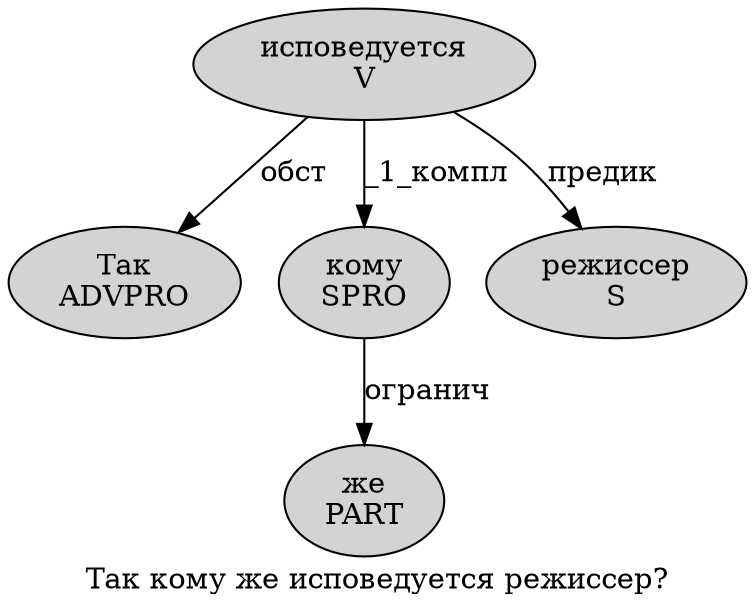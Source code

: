 digraph SENTENCE_2055 {
	graph [label="Так кому же исповедуется режиссер?"]
	node [style=filled]
		0 [label="Так
ADVPRO" color="" fillcolor=lightgray penwidth=1 shape=ellipse]
		1 [label="кому
SPRO" color="" fillcolor=lightgray penwidth=1 shape=ellipse]
		2 [label="же
PART" color="" fillcolor=lightgray penwidth=1 shape=ellipse]
		3 [label="исповедуется
V" color="" fillcolor=lightgray penwidth=1 shape=ellipse]
		4 [label="режиссер
S" color="" fillcolor=lightgray penwidth=1 shape=ellipse]
			3 -> 0 [label="обст"]
			3 -> 1 [label="_1_компл"]
			3 -> 4 [label="предик"]
			1 -> 2 [label="огранич"]
}